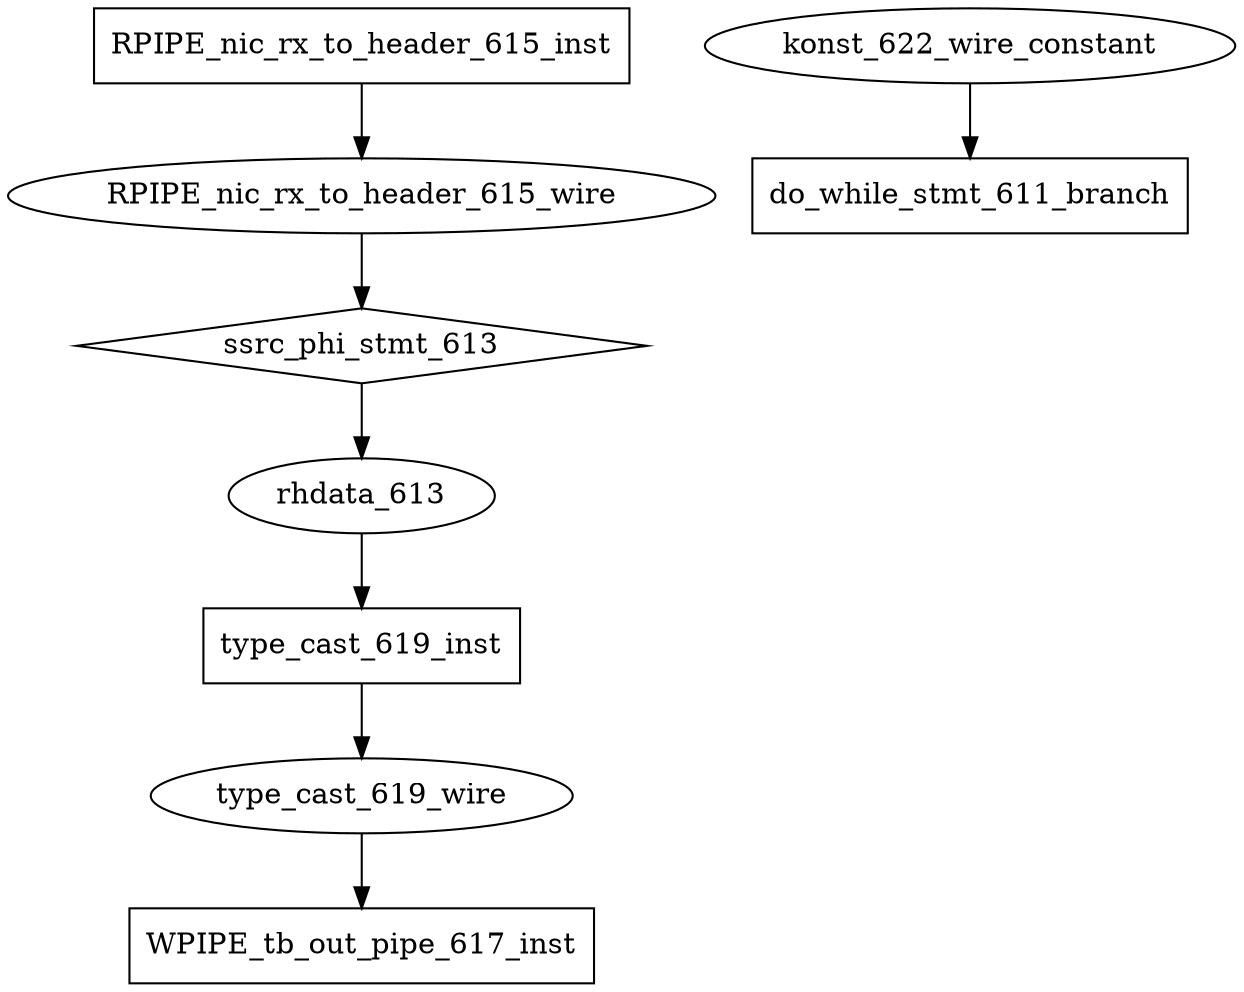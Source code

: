 digraph data_path {
  RPIPE_nic_rx_to_header_615_wire [shape=ellipse];
  konst_622_wire_constant [shape=ellipse];
  rhdata_613 [shape=ellipse];
  type_cast_619_wire [shape=ellipse];
  RPIPE_nic_rx_to_header_615_inst [shape=rectangle];
RPIPE_nic_rx_to_header_615_inst -> RPIPE_nic_rx_to_header_615_wire;
  WPIPE_tb_out_pipe_617_inst [shape=rectangle];
type_cast_619_wire  -> WPIPE_tb_out_pipe_617_inst;
  do_while_stmt_611_branch [shape=rectangle];
konst_622_wire_constant  -> do_while_stmt_611_branch;
  ssrc_phi_stmt_613 [shape=diamond];
RPIPE_nic_rx_to_header_615_wire  -> ssrc_phi_stmt_613;
ssrc_phi_stmt_613 -> rhdata_613;
  type_cast_619_inst [shape=rectangle];
rhdata_613  -> type_cast_619_inst;
type_cast_619_inst -> type_cast_619_wire;
}
